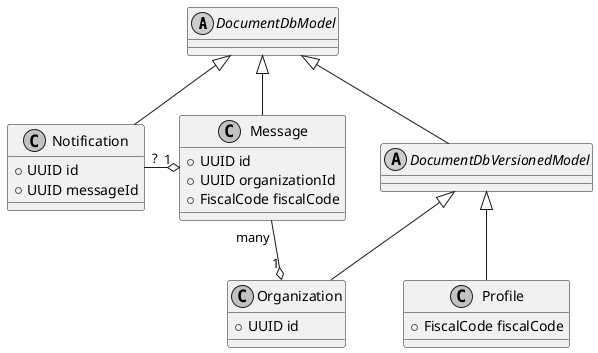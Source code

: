 @startuml

skinparam monochrome true

abstract class DocumentDbModel

abstract class DocumentDbVersionedModel

class Message {
  +UUID id
  +UUID organizationId
  +FiscalCode fiscalCode
}

class Notification {
  +UUID id
  +UUID messageId
}

class Organization {
  +UUID id
}

class Profile {
  +FiscalCode fiscalCode
}

DocumentDbModel <|-- DocumentDbVersionedModel

DocumentDbModel <|-- Message

DocumentDbModel <|-- Notification

DocumentDbVersionedModel <|-- Organization

DocumentDbVersionedModel <|-- Profile

Organization "1" o-left- "many" Message
Message "1" o-left- "?" Notification

@enduml
